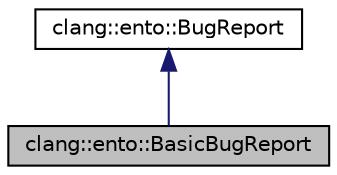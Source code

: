 digraph "clang::ento::BasicBugReport"
{
 // LATEX_PDF_SIZE
  bgcolor="transparent";
  edge [fontname="Helvetica",fontsize="10",labelfontname="Helvetica",labelfontsize="10"];
  node [fontname="Helvetica",fontsize="10",shape=record];
  Node1 [label="clang::ento::BasicBugReport",height=0.2,width=0.4,color="black", fillcolor="grey75", style="filled", fontcolor="black",tooltip=" "];
  Node2 -> Node1 [dir="back",color="midnightblue",fontsize="10",style="solid",fontname="Helvetica"];
  Node2 [label="clang::ento::BugReport",height=0.2,width=0.4,color="black",URL="$classclang_1_1ento_1_1BugReport.html",tooltip="This class provides an interface through which checkers can create individual bug reports."];
}
